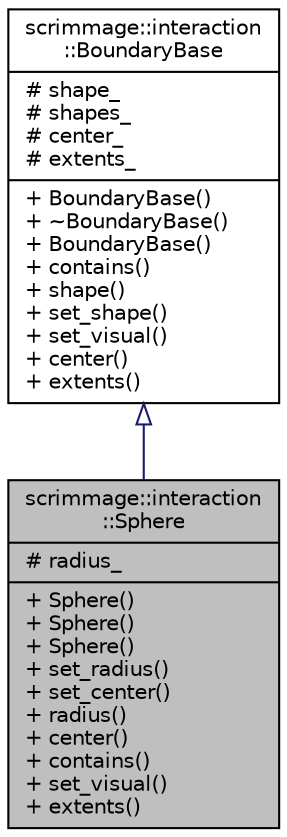digraph "scrimmage::interaction::Sphere"
{
 // LATEX_PDF_SIZE
  edge [fontname="Helvetica",fontsize="10",labelfontname="Helvetica",labelfontsize="10"];
  node [fontname="Helvetica",fontsize="10",shape=record];
  Node1 [label="{scrimmage::interaction\l::Sphere\n|# radius_\l|+ Sphere()\l+ Sphere()\l+ Sphere()\l+ set_radius()\l+ set_center()\l+ radius()\l+ center()\l+ contains()\l+ set_visual()\l+ extents()\l}",height=0.2,width=0.4,color="black", fillcolor="grey75", style="filled", fontcolor="black",tooltip=" "];
  Node2 -> Node1 [dir="back",color="midnightblue",fontsize="10",style="solid",arrowtail="onormal",fontname="Helvetica"];
  Node2 [label="{scrimmage::interaction\l::BoundaryBase\n|# shape_\l# shapes_\l# center_\l# extents_\l|+ BoundaryBase()\l+ ~BoundaryBase()\l+ BoundaryBase()\l+ contains()\l+ shape()\l+ set_shape()\l+ set_visual()\l+ center()\l+ extents()\l}",height=0.2,width=0.4,color="black", fillcolor="white", style="filled",URL="$classscrimmage_1_1interaction_1_1BoundaryBase.html",tooltip=" "];
}
